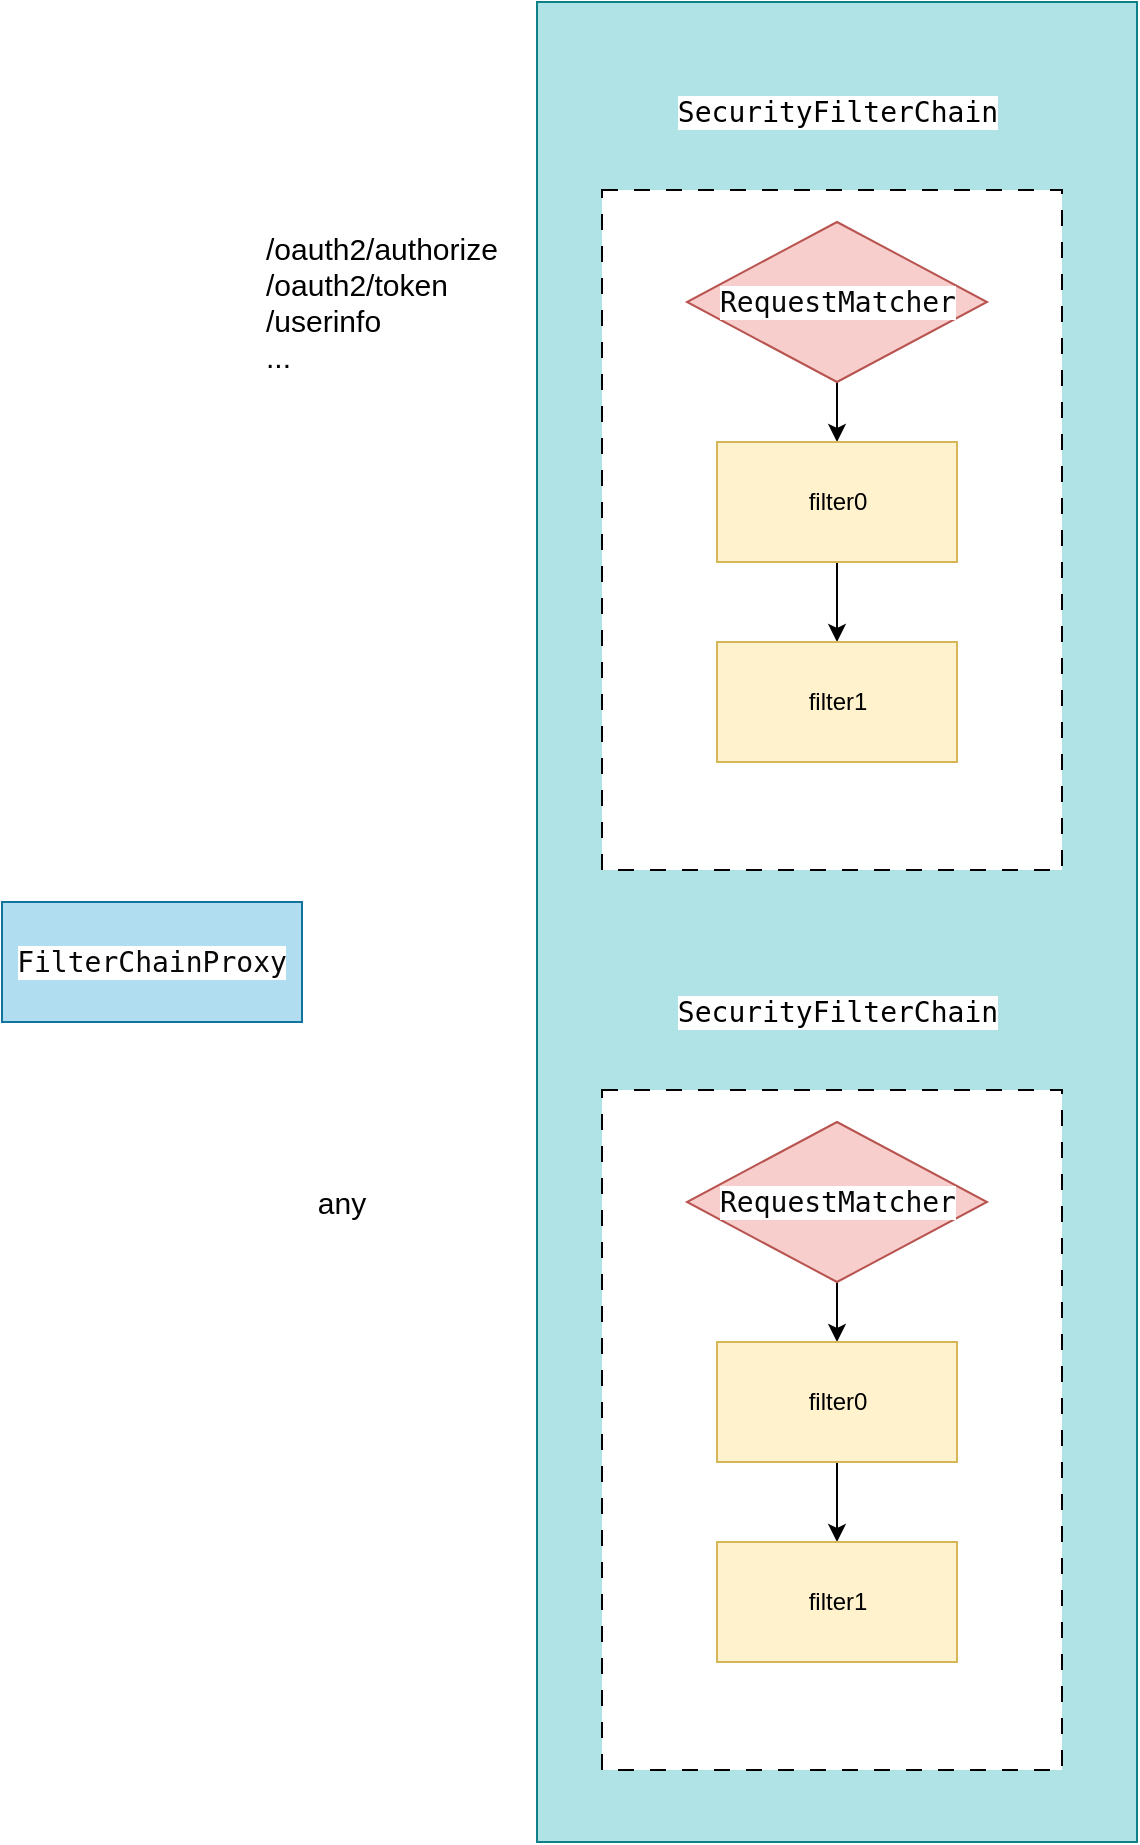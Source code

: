 <mxfile version="22.1.3" type="github">
  <diagram name="第 1 页" id="5Xy7R5RzK6usqsYoux-T">
    <mxGraphModel dx="1592" dy="877" grid="1" gridSize="10" guides="1" tooltips="1" connect="1" arrows="1" fold="1" page="1" pageScale="1" pageWidth="1169" pageHeight="827" math="0" shadow="0">
      <root>
        <mxCell id="0" />
        <mxCell id="1" parent="0" />
        <mxCell id="as25lxGhgL_D7r2I0-9d-27" value="" style="rounded=0;whiteSpace=wrap;html=1;fillColor=#b0e3e6;strokeColor=#0e8088;" vertex="1" parent="1">
          <mxGeometry x="307.5" y="150" width="300" height="920" as="geometry" />
        </mxCell>
        <mxCell id="as25lxGhgL_D7r2I0-9d-1" value="&lt;pre style=&quot;background-color:#ffffff;color:#080808;font-family:&#39;JetBrains Mono&#39;,monospace;font-size:10.5pt;&quot;&gt;FilterChainProxy&lt;/pre&gt;" style="rounded=0;whiteSpace=wrap;html=1;fillColor=#b1ddf0;strokeColor=#10739e;" vertex="1" parent="1">
          <mxGeometry x="40" y="600" width="150" height="60" as="geometry" />
        </mxCell>
        <mxCell id="as25lxGhgL_D7r2I0-9d-8" value="" style="rounded=0;whiteSpace=wrap;html=1;dashed=1;dashPattern=8 8;" vertex="1" parent="1">
          <mxGeometry x="340" y="244" width="230" height="340" as="geometry" />
        </mxCell>
        <mxCell id="as25lxGhgL_D7r2I0-9d-10" value="&lt;pre style=&quot;background-color:#ffffff;color:#080808;font-family:&#39;JetBrains Mono&#39;,monospace;font-size:10.5pt;&quot;&gt;&lt;span style=&quot;color:#000000;&quot;&gt;SecurityFilterChain&lt;/span&gt;&lt;/pre&gt;" style="text;html=1;strokeColor=none;fillColor=none;align=center;verticalAlign=middle;whiteSpace=wrap;rounded=0;" vertex="1" parent="1">
          <mxGeometry x="427.5" y="190" width="60" height="30" as="geometry" />
        </mxCell>
        <mxCell id="as25lxGhgL_D7r2I0-9d-18" style="edgeStyle=orthogonalEdgeStyle;rounded=0;orthogonalLoop=1;jettySize=auto;html=1;exitX=0.5;exitY=1;exitDx=0;exitDy=0;entryX=0.5;entryY=0;entryDx=0;entryDy=0;" edge="1" parent="1" source="as25lxGhgL_D7r2I0-9d-13" target="as25lxGhgL_D7r2I0-9d-16">
          <mxGeometry relative="1" as="geometry" />
        </mxCell>
        <mxCell id="as25lxGhgL_D7r2I0-9d-13" value="&lt;pre style=&quot;background-color:#ffffff;color:#080808;font-family:&#39;JetBrains Mono&#39;,monospace;font-size:10.5pt;&quot;&gt;RequestMatcher&lt;/pre&gt;" style="rhombus;whiteSpace=wrap;html=1;fillColor=#f8cecc;strokeColor=#b85450;" vertex="1" parent="1">
          <mxGeometry x="382.5" y="260" width="150" height="80" as="geometry" />
        </mxCell>
        <mxCell id="as25lxGhgL_D7r2I0-9d-19" style="edgeStyle=orthogonalEdgeStyle;rounded=0;orthogonalLoop=1;jettySize=auto;html=1;exitX=0.5;exitY=1;exitDx=0;exitDy=0;entryX=0.5;entryY=0;entryDx=0;entryDy=0;" edge="1" parent="1" source="as25lxGhgL_D7r2I0-9d-16" target="as25lxGhgL_D7r2I0-9d-17">
          <mxGeometry relative="1" as="geometry" />
        </mxCell>
        <mxCell id="as25lxGhgL_D7r2I0-9d-16" value="filter0" style="rounded=0;whiteSpace=wrap;html=1;fillColor=#fff2cc;strokeColor=#d6b656;" vertex="1" parent="1">
          <mxGeometry x="397.5" y="370" width="120" height="60" as="geometry" />
        </mxCell>
        <mxCell id="as25lxGhgL_D7r2I0-9d-17" value="filter1" style="rounded=0;whiteSpace=wrap;html=1;fillColor=#fff2cc;strokeColor=#d6b656;" vertex="1" parent="1">
          <mxGeometry x="397.5" y="470" width="120" height="60" as="geometry" />
        </mxCell>
        <mxCell id="as25lxGhgL_D7r2I0-9d-20" value="" style="rounded=0;whiteSpace=wrap;html=1;dashed=1;dashPattern=8 8;" vertex="1" parent="1">
          <mxGeometry x="340" y="694" width="230" height="340" as="geometry" />
        </mxCell>
        <mxCell id="as25lxGhgL_D7r2I0-9d-21" value="&lt;pre style=&quot;background-color:#ffffff;color:#080808;font-family:&#39;JetBrains Mono&#39;,monospace;font-size:10.5pt;&quot;&gt;&lt;span style=&quot;color:#000000;&quot;&gt;SecurityFilterChain&lt;/span&gt;&lt;/pre&gt;" style="text;html=1;strokeColor=none;fillColor=none;align=center;verticalAlign=middle;whiteSpace=wrap;rounded=0;" vertex="1" parent="1">
          <mxGeometry x="427.5" y="640" width="60" height="30" as="geometry" />
        </mxCell>
        <mxCell id="as25lxGhgL_D7r2I0-9d-22" style="edgeStyle=orthogonalEdgeStyle;rounded=0;orthogonalLoop=1;jettySize=auto;html=1;exitX=0.5;exitY=1;exitDx=0;exitDy=0;entryX=0.5;entryY=0;entryDx=0;entryDy=0;" edge="1" parent="1" source="as25lxGhgL_D7r2I0-9d-23" target="as25lxGhgL_D7r2I0-9d-25">
          <mxGeometry relative="1" as="geometry" />
        </mxCell>
        <mxCell id="as25lxGhgL_D7r2I0-9d-23" value="&lt;pre style=&quot;background-color:#ffffff;color:#080808;font-family:&#39;JetBrains Mono&#39;,monospace;font-size:10.5pt;&quot;&gt;RequestMatcher&lt;/pre&gt;" style="rhombus;whiteSpace=wrap;html=1;fillColor=#f8cecc;strokeColor=#b85450;" vertex="1" parent="1">
          <mxGeometry x="382.5" y="710" width="150" height="80" as="geometry" />
        </mxCell>
        <mxCell id="as25lxGhgL_D7r2I0-9d-24" style="edgeStyle=orthogonalEdgeStyle;rounded=0;orthogonalLoop=1;jettySize=auto;html=1;exitX=0.5;exitY=1;exitDx=0;exitDy=0;entryX=0.5;entryY=0;entryDx=0;entryDy=0;" edge="1" parent="1" source="as25lxGhgL_D7r2I0-9d-25" target="as25lxGhgL_D7r2I0-9d-26">
          <mxGeometry relative="1" as="geometry" />
        </mxCell>
        <mxCell id="as25lxGhgL_D7r2I0-9d-25" value="filter0" style="rounded=0;whiteSpace=wrap;html=1;fillColor=#fff2cc;strokeColor=#d6b656;" vertex="1" parent="1">
          <mxGeometry x="397.5" y="820" width="120" height="60" as="geometry" />
        </mxCell>
        <mxCell id="as25lxGhgL_D7r2I0-9d-26" value="filter1" style="rounded=0;whiteSpace=wrap;html=1;fillColor=#fff2cc;strokeColor=#d6b656;" vertex="1" parent="1">
          <mxGeometry x="397.5" y="920" width="120" height="60" as="geometry" />
        </mxCell>
        <mxCell id="as25lxGhgL_D7r2I0-9d-30" value="/oauth2/authorize&lt;br style=&quot;font-size: 15px;&quot;&gt;&lt;div style=&quot;font-size: 15px;&quot;&gt;&lt;span style=&quot;background-color: initial; font-size: 15px;&quot;&gt;/oauth2/token&lt;/span&gt;&lt;/div&gt;/userinfo&lt;br&gt;..." style="text;html=1;strokeColor=none;fillColor=none;align=left;verticalAlign=middle;whiteSpace=wrap;rounded=0;fontSize=15;" vertex="1" parent="1">
          <mxGeometry x="170" y="255.5" width="170" height="89" as="geometry" />
        </mxCell>
        <mxCell id="as25lxGhgL_D7r2I0-9d-31" value="any" style="text;html=1;strokeColor=none;fillColor=none;align=center;verticalAlign=middle;whiteSpace=wrap;rounded=0;fontSize=15;" vertex="1" parent="1">
          <mxGeometry x="180" y="735" width="60" height="30" as="geometry" />
        </mxCell>
      </root>
    </mxGraphModel>
  </diagram>
</mxfile>
